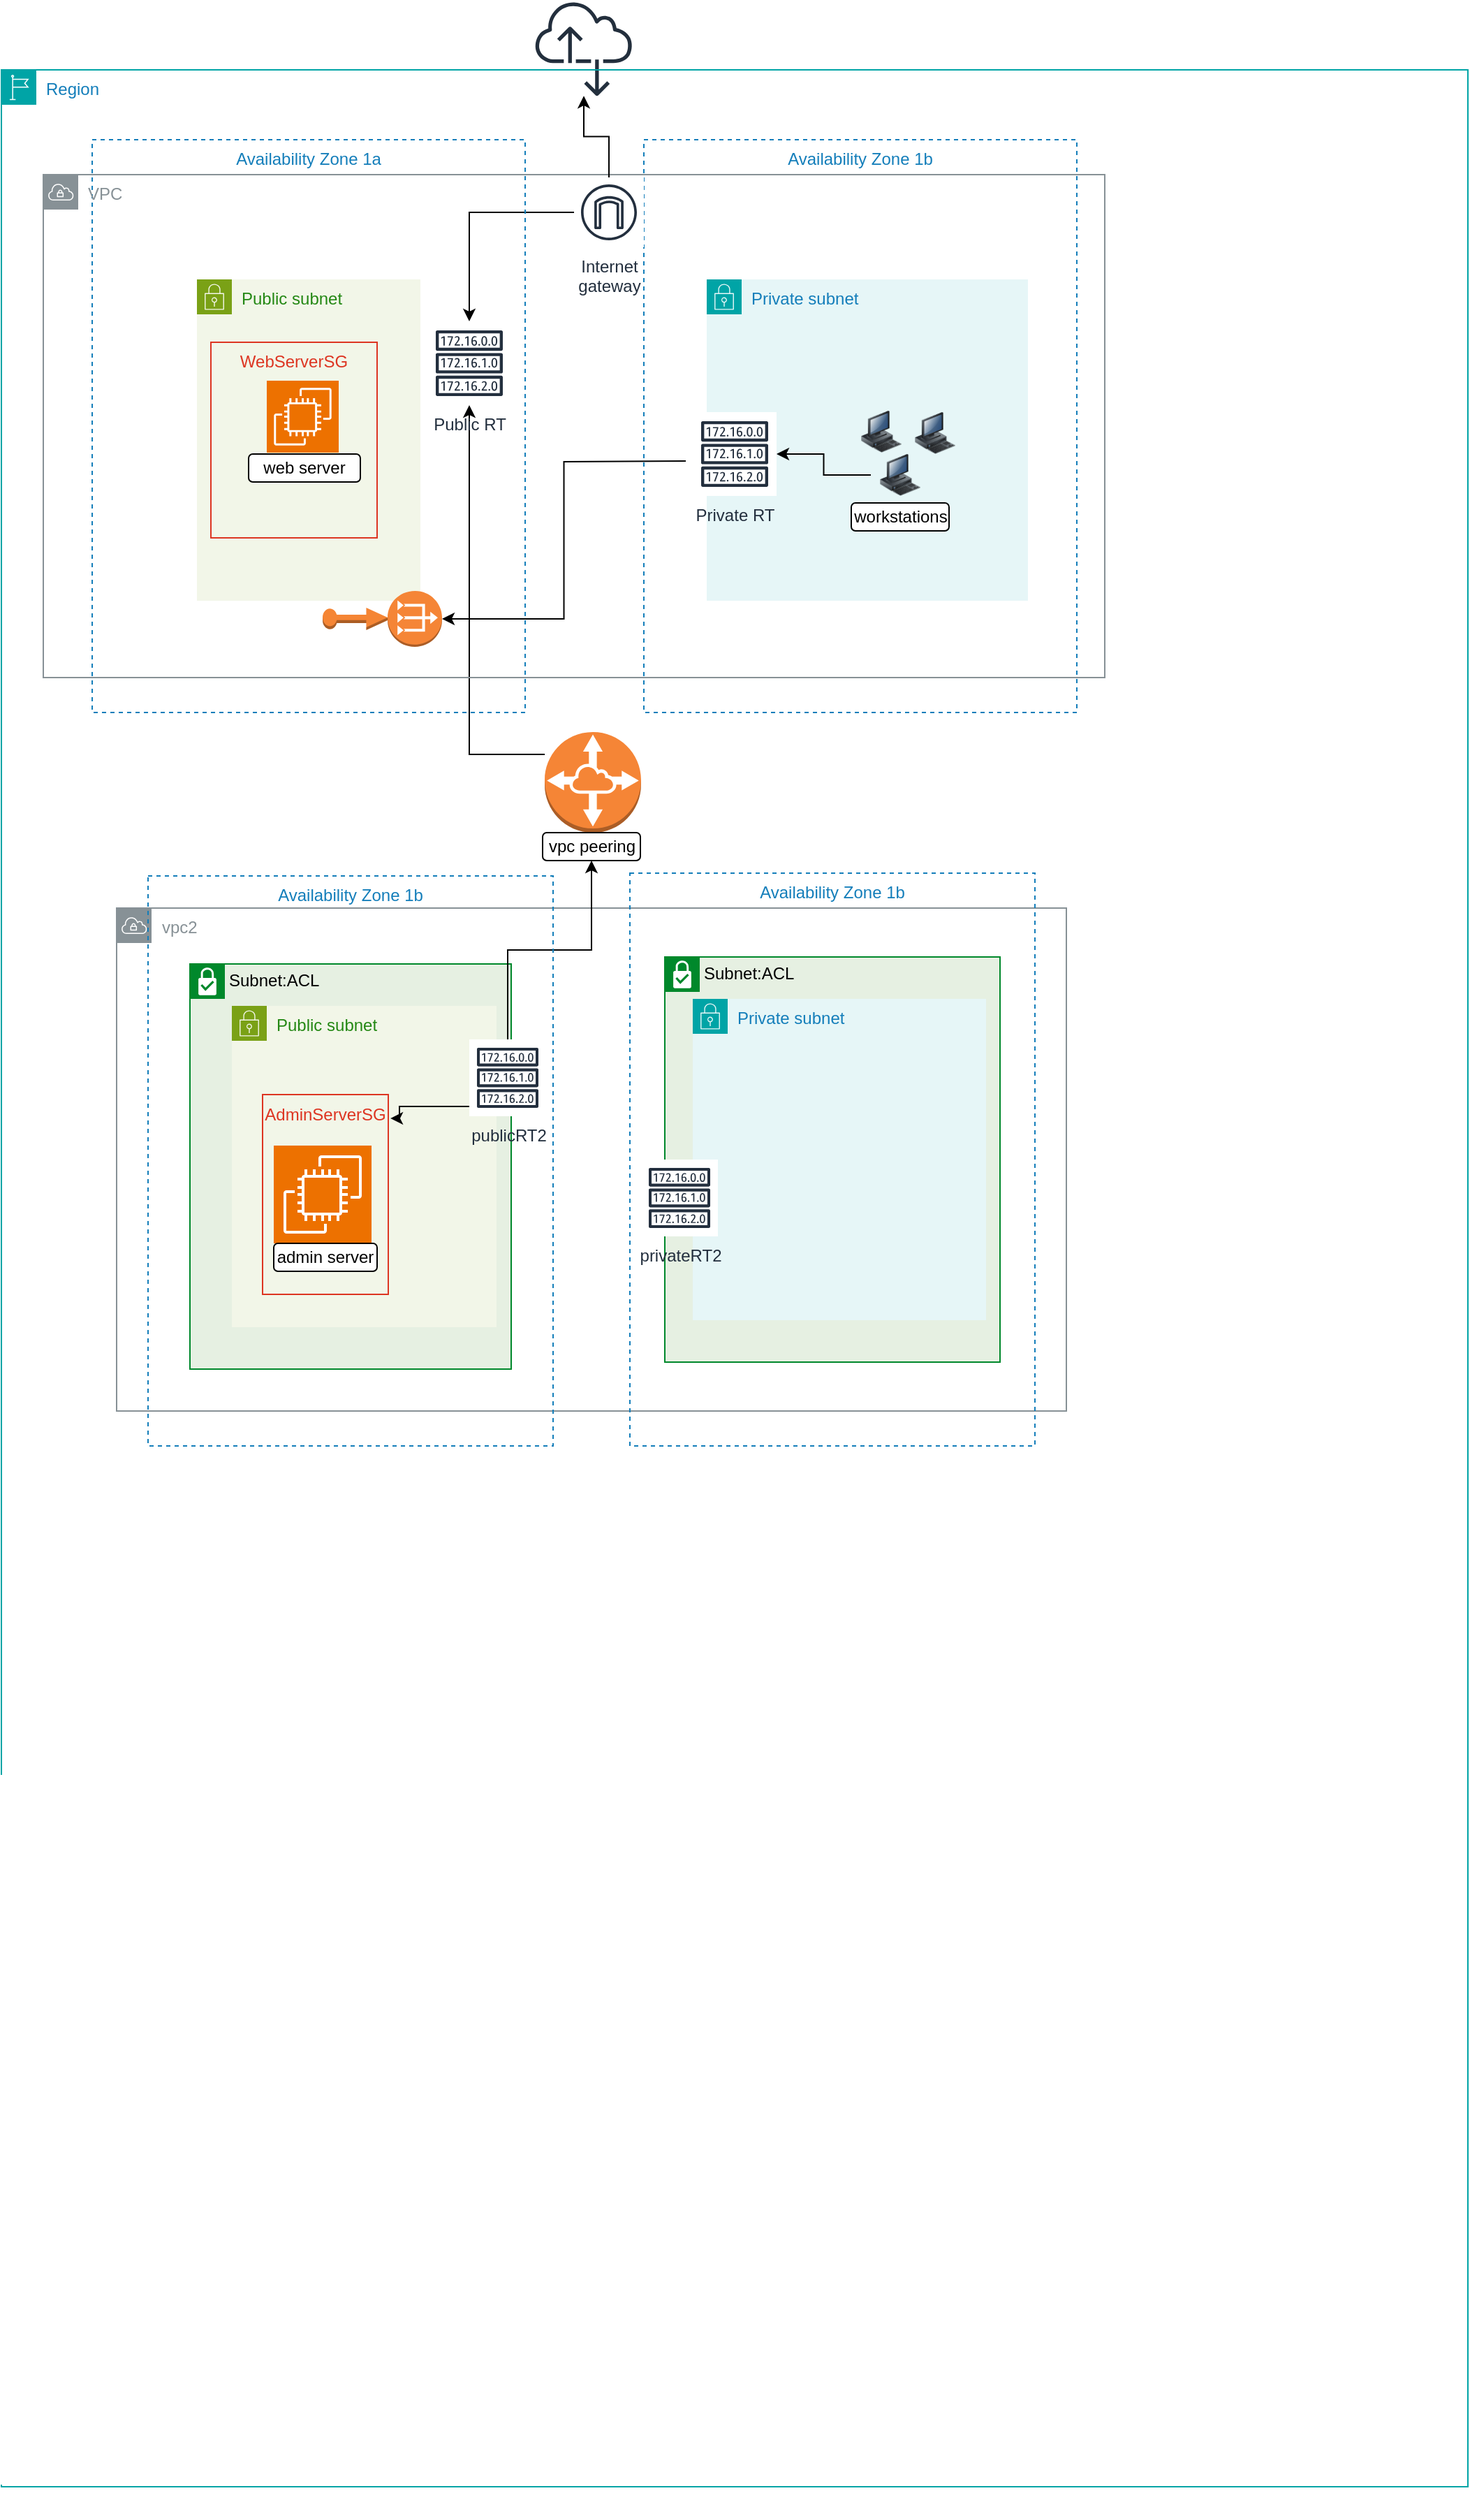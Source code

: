 <mxfile version="23.1.6" type="github">
  <diagram name="Pagina-1" id="PJHqQeVscJE3fAsvbVZz">
    <mxGraphModel dx="2704" dy="526" grid="1" gridSize="10" guides="1" tooltips="1" connect="1" arrows="1" fold="1" page="1" pageScale="1" pageWidth="827" pageHeight="1169" background="#FFFFFF" math="0" shadow="0">
      <root>
        <mxCell id="0" />
        <mxCell id="1" parent="0" />
        <mxCell id="_0UyvHpJM2_UYdEt7BVN-13" style="edgeStyle=orthogonalEdgeStyle;rounded=0;orthogonalLoop=1;jettySize=auto;html=1;exitX=0.5;exitY=1;exitDx=0;exitDy=0;" parent="1" source="_0UyvHpJM2_UYdEt7BVN-11" target="_0UyvHpJM2_UYdEt7BVN-11" edge="1">
          <mxGeometry relative="1" as="geometry" />
        </mxCell>
        <mxCell id="PVbMBeRZzMBnVaOnaRQ2-4" value="" style="sketch=0;outlineConnect=0;fontColor=#232F3E;gradientColor=none;fillColor=#232F3D;strokeColor=none;dashed=0;verticalLabelPosition=bottom;verticalAlign=top;align=center;html=1;fontSize=12;fontStyle=0;aspect=fixed;pointerEvents=1;shape=mxgraph.aws4.internet_alt2;" parent="1" vertex="1">
          <mxGeometry x="-888" y="360" width="70" height="70" as="geometry" />
        </mxCell>
        <mxCell id="_0UyvHpJM2_UYdEt7BVN-11" value="Region" style="points=[[0,0],[0.25,0],[0.5,0],[0.75,0],[1,0],[1,0.25],[1,0.5],[1,0.75],[1,1],[0.75,1],[0.5,1],[0.25,1],[0,1],[0,0.75],[0,0.5],[0,0.25]];outlineConnect=0;gradientColor=none;html=1;whiteSpace=wrap;fontSize=12;fontStyle=0;container=1;pointerEvents=0;collapsible=0;recursiveResize=0;shape=mxgraph.aws4.group;grIcon=mxgraph.aws4.group_region;strokeColor=#00A4A6;fillColor=none;verticalAlign=top;align=left;spacingLeft=30;fontColor=#147EBA;movable=0;resizable=0;rotatable=0;deletable=0;editable=0;locked=1;connectable=0;" parent="1" vertex="1">
          <mxGeometry x="-1270" y="410" width="1050" height="1730" as="geometry" />
        </mxCell>
        <mxCell id="_0UyvHpJM2_UYdEt7BVN-15" value="vpc2" style="sketch=0;outlineConnect=0;gradientColor=none;html=1;whiteSpace=wrap;fontSize=12;fontStyle=0;shape=mxgraph.aws4.group;grIcon=mxgraph.aws4.group_vpc;strokeColor=#879196;fillColor=none;verticalAlign=top;align=left;spacingLeft=30;fontColor=#879196;dashed=0;" parent="_0UyvHpJM2_UYdEt7BVN-11" vertex="1">
          <mxGeometry x="82.5" y="600" width="680" height="360" as="geometry" />
        </mxCell>
        <mxCell id="_0UyvHpJM2_UYdEt7BVN-21" value="Availability Zone 1b" style="fillColor=none;strokeColor=#147EBA;dashed=1;verticalAlign=top;fontStyle=0;fontColor=#147EBA;whiteSpace=wrap;html=1;" parent="_0UyvHpJM2_UYdEt7BVN-11" vertex="1">
          <mxGeometry x="450" y="575" width="290" height="410" as="geometry" />
        </mxCell>
        <mxCell id="Sj0KoQw-8R_YdXfJVcrg-50" value="Subnet:ACL" style="shape=mxgraph.ibm.box;prType=subnet;fontStyle=0;verticalAlign=top;align=left;spacingLeft=32;spacingTop=4;fillColor=#E6F0E2;rounded=0;whiteSpace=wrap;html=1;strokeColor=#00882B;strokeWidth=1;dashed=0;container=1;spacing=-4;collapsible=0;expand=0;recursiveResize=0;" parent="_0UyvHpJM2_UYdEt7BVN-11" vertex="1">
          <mxGeometry x="135" y="640" width="230" height="290" as="geometry" />
        </mxCell>
        <mxCell id="Sj0KoQw-8R_YdXfJVcrg-54" value="Public subnet" style="points=[[0,0],[0.25,0],[0.5,0],[0.75,0],[1,0],[1,0.25],[1,0.5],[1,0.75],[1,1],[0.75,1],[0.5,1],[0.25,1],[0,1],[0,0.75],[0,0.5],[0,0.25]];outlineConnect=0;gradientColor=none;html=1;whiteSpace=wrap;fontSize=12;fontStyle=0;container=1;pointerEvents=0;collapsible=0;recursiveResize=0;shape=mxgraph.aws4.group;grIcon=mxgraph.aws4.group_security_group;grStroke=0;strokeColor=#7AA116;fillColor=#F2F6E8;verticalAlign=top;align=left;spacingLeft=30;fontColor=#248814;dashed=0;" parent="Sj0KoQw-8R_YdXfJVcrg-50" vertex="1">
          <mxGeometry x="30" y="30" width="189.5" height="230" as="geometry" />
        </mxCell>
        <mxCell id="Sj0KoQw-8R_YdXfJVcrg-72" value="AdminServerSG" style="fillColor=none;strokeColor=#DD3522;verticalAlign=top;fontStyle=0;fontColor=#DD3522;whiteSpace=wrap;html=1;" parent="Sj0KoQw-8R_YdXfJVcrg-54" vertex="1">
          <mxGeometry x="22" y="63.5" width="90" height="143" as="geometry" />
        </mxCell>
        <mxCell id="Sj0KoQw-8R_YdXfJVcrg-69" value="" style="sketch=0;points=[[0,0,0],[0.25,0,0],[0.5,0,0],[0.75,0,0],[1,0,0],[0,1,0],[0.25,1,0],[0.5,1,0],[0.75,1,0],[1,1,0],[0,0.25,0],[0,0.5,0],[0,0.75,0],[1,0.25,0],[1,0.5,0],[1,0.75,0]];outlineConnect=0;fontColor=#232F3E;fillColor=#ED7100;strokeColor=#ffffff;dashed=0;verticalLabelPosition=bottom;verticalAlign=top;align=center;html=1;fontSize=12;fontStyle=0;aspect=fixed;shape=mxgraph.aws4.resourceIcon;resIcon=mxgraph.aws4.ec2;" parent="Sj0KoQw-8R_YdXfJVcrg-50" vertex="1">
          <mxGeometry x="60" y="130" width="70" height="70" as="geometry" />
        </mxCell>
        <mxCell id="Sj0KoQw-8R_YdXfJVcrg-16" value="admin server" style="rounded=1;whiteSpace=wrap;html=1;" parent="Sj0KoQw-8R_YdXfJVcrg-50" vertex="1">
          <mxGeometry x="60" y="200" width="74" height="20" as="geometry" />
        </mxCell>
        <mxCell id="tvfA4WCq-9B7zUjuSEb1-8" value="publicRT2" style="sketch=0;outlineConnect=0;fontColor=#232F3E;gradientColor=none;strokeColor=#232F3E;fillColor=#ffffff;dashed=0;verticalLabelPosition=bottom;verticalAlign=top;align=center;html=1;fontSize=12;fontStyle=0;aspect=fixed;shape=mxgraph.aws4.resourceIcon;resIcon=mxgraph.aws4.route_table;" parent="Sj0KoQw-8R_YdXfJVcrg-50" vertex="1">
          <mxGeometry x="200" y="54" width="55" height="55" as="geometry" />
        </mxCell>
        <mxCell id="gCW_S49EfX_7v66CaVBs-4" style="edgeStyle=orthogonalEdgeStyle;rounded=0;orthogonalLoop=1;jettySize=auto;html=1;entryX=1.017;entryY=0.119;entryDx=0;entryDy=0;entryPerimeter=0;" parent="Sj0KoQw-8R_YdXfJVcrg-50" source="tvfA4WCq-9B7zUjuSEb1-8" target="Sj0KoQw-8R_YdXfJVcrg-72" edge="1">
          <mxGeometry relative="1" as="geometry">
            <Array as="points">
              <mxPoint x="190" y="102" />
              <mxPoint x="150" y="102" />
              <mxPoint x="150" y="117" />
            </Array>
          </mxGeometry>
        </mxCell>
        <mxCell id="Sj0KoQw-8R_YdXfJVcrg-51" value="Subnet:ACL" style="shape=mxgraph.ibm.box;prType=subnet;fontStyle=0;verticalAlign=top;align=left;spacingLeft=32;spacingTop=4;fillColor=#E6F0E2;rounded=0;whiteSpace=wrap;html=1;strokeColor=#00882B;strokeWidth=1;dashed=0;container=1;spacing=-4;collapsible=0;expand=0;recursiveResize=0;" parent="_0UyvHpJM2_UYdEt7BVN-11" vertex="1">
          <mxGeometry x="475" y="635" width="240" height="290" as="geometry" />
        </mxCell>
        <mxCell id="Sj0KoQw-8R_YdXfJVcrg-52" value="Private subnet" style="points=[[0,0],[0.25,0],[0.5,0],[0.75,0],[1,0],[1,0.25],[1,0.5],[1,0.75],[1,1],[0.75,1],[0.5,1],[0.25,1],[0,1],[0,0.75],[0,0.5],[0,0.25]];outlineConnect=0;gradientColor=none;html=1;whiteSpace=wrap;fontSize=12;fontStyle=0;container=1;pointerEvents=0;collapsible=0;recursiveResize=0;shape=mxgraph.aws4.group;grIcon=mxgraph.aws4.group_security_group;grStroke=0;strokeColor=#00A4A6;fillColor=#E6F6F7;verticalAlign=top;align=left;spacingLeft=30;fontColor=#147EBA;dashed=0;" parent="Sj0KoQw-8R_YdXfJVcrg-51" vertex="1">
          <mxGeometry x="20" y="30" width="210" height="230" as="geometry" />
        </mxCell>
        <mxCell id="VpXMpqJgnysS3OqA2jy1-2" value="privateRT2" style="sketch=0;outlineConnect=0;fontColor=#232F3E;gradientColor=none;strokeColor=#232F3E;fillColor=#ffffff;dashed=0;verticalLabelPosition=bottom;verticalAlign=top;align=center;html=1;fontSize=12;fontStyle=0;aspect=fixed;shape=mxgraph.aws4.resourceIcon;resIcon=mxgraph.aws4.route_table;" parent="Sj0KoQw-8R_YdXfJVcrg-51" vertex="1">
          <mxGeometry x="-17" y="145" width="55" height="55" as="geometry" />
        </mxCell>
        <mxCell id="8tDBMUT1Fk7rWq1yRiBQ-10" style="edgeStyle=orthogonalEdgeStyle;rounded=0;orthogonalLoop=1;jettySize=auto;html=1;" edge="1" parent="_0UyvHpJM2_UYdEt7BVN-11" source="_0UyvHpJM2_UYdEt7BVN-28" target="MCkn7lFv3WwuSQ2sEobR-3">
          <mxGeometry relative="1" as="geometry">
            <mxPoint x="450" y="466" as="sourcePoint" />
            <mxPoint x="386.5" y="190" as="targetPoint" />
            <Array as="points">
              <mxPoint x="335" y="490" />
            </Array>
          </mxGeometry>
        </mxCell>
        <mxCell id="_0UyvHpJM2_UYdEt7BVN-28" value="" style="outlineConnect=0;dashed=0;verticalLabelPosition=bottom;verticalAlign=top;align=center;html=1;shape=mxgraph.aws3.vpc_peering;fillColor=#F58536;gradientColor=none;" parent="_0UyvHpJM2_UYdEt7BVN-11" vertex="1">
          <mxGeometry x="389" y="474" width="69" height="72" as="geometry" />
        </mxCell>
        <mxCell id="_0UyvHpJM2_UYdEt7BVN-19" value="Availability Zone 1b" style="fillColor=none;strokeColor=#147EBA;verticalAlign=top;fontStyle=0;fontColor=#147EBA;whiteSpace=wrap;html=1;dashed=1;" parent="_0UyvHpJM2_UYdEt7BVN-11" vertex="1">
          <mxGeometry x="460" y="50" width="310" height="410" as="geometry" />
        </mxCell>
        <mxCell id="_0UyvHpJM2_UYdEt7BVN-25" style="edgeStyle=orthogonalEdgeStyle;rounded=0;orthogonalLoop=1;jettySize=auto;html=1;entryX=1;entryY=0.5;entryDx=0;entryDy=0;entryPerimeter=0;" parent="_0UyvHpJM2_UYdEt7BVN-11" target="Sj0KoQw-8R_YdXfJVcrg-42" edge="1">
          <mxGeometry relative="1" as="geometry">
            <mxPoint x="490" y="280" as="sourcePoint" />
          </mxGeometry>
        </mxCell>
        <mxCell id="tvfA4WCq-9B7zUjuSEb1-6" style="edgeStyle=orthogonalEdgeStyle;rounded=0;orthogonalLoop=1;jettySize=auto;html=1;" parent="_0UyvHpJM2_UYdEt7BVN-11" source="PVbMBeRZzMBnVaOnaRQ2-1" target="MCkn7lFv3WwuSQ2sEobR-3" edge="1">
          <mxGeometry relative="1" as="geometry" />
        </mxCell>
        <mxCell id="PVbMBeRZzMBnVaOnaRQ2-1" value="Internet&#xa;gateway" style="sketch=0;outlineConnect=0;fontColor=#232F3E;gradientColor=none;strokeColor=#232F3E;fillColor=#ffffff;dashed=0;verticalLabelPosition=bottom;verticalAlign=top;align=center;html=1;fontSize=12;fontStyle=0;aspect=fixed;shape=mxgraph.aws4.resourceIcon;resIcon=mxgraph.aws4.internet_gateway;" parent="_0UyvHpJM2_UYdEt7BVN-11" vertex="1">
          <mxGeometry x="410" y="77" width="50" height="50" as="geometry" />
        </mxCell>
        <mxCell id="_0UyvHpJM2_UYdEt7BVN-29" value="vpc peering" style="rounded=1;whiteSpace=wrap;html=1;" parent="_0UyvHpJM2_UYdEt7BVN-11" vertex="1">
          <mxGeometry x="387.5" y="546" width="70" height="20" as="geometry" />
        </mxCell>
        <mxCell id="Y8i-JmWOrCgMs_T9cGUN-1" style="edgeStyle=orthogonalEdgeStyle;rounded=0;orthogonalLoop=1;jettySize=auto;html=1;" parent="_0UyvHpJM2_UYdEt7BVN-11" source="tvfA4WCq-9B7zUjuSEb1-8" target="_0UyvHpJM2_UYdEt7BVN-29" edge="1">
          <mxGeometry relative="1" as="geometry" />
        </mxCell>
        <mxCell id="Y8i-JmWOrCgMs_T9cGUN-2" value="Availability Zone 1b" style="fillColor=none;strokeColor=#147EBA;dashed=1;verticalAlign=top;fontStyle=0;fontColor=#147EBA;whiteSpace=wrap;html=1;" parent="_0UyvHpJM2_UYdEt7BVN-11" vertex="1">
          <mxGeometry x="105" y="577" width="290" height="408" as="geometry" />
        </mxCell>
        <mxCell id="MCkn7lFv3WwuSQ2sEobR-3" value="Public RT" style="sketch=0;outlineConnect=0;fontColor=#232F3E;gradientColor=none;strokeColor=#232F3E;fillColor=#ffffff;dashed=0;verticalLabelPosition=bottom;verticalAlign=top;align=center;html=1;fontSize=12;fontStyle=0;aspect=fixed;shape=mxgraph.aws4.resourceIcon;resIcon=mxgraph.aws4.route_table;" parent="_0UyvHpJM2_UYdEt7BVN-11" vertex="1">
          <mxGeometry x="305" y="180" width="60" height="60" as="geometry" />
        </mxCell>
        <mxCell id="Sj0KoQw-8R_YdXfJVcrg-53" value="Public subnet" style="points=[[0,0],[0.25,0],[0.5,0],[0.75,0],[1,0],[1,0.25],[1,0.5],[1,0.75],[1,1],[0.75,1],[0.5,1],[0.25,1],[0,1],[0,0.75],[0,0.5],[0,0.25]];outlineConnect=0;gradientColor=none;html=1;whiteSpace=wrap;fontSize=12;fontStyle=0;container=1;pointerEvents=0;collapsible=0;recursiveResize=0;shape=mxgraph.aws4.group;grIcon=mxgraph.aws4.group_security_group;grStroke=0;strokeColor=#7AA116;fillColor=#F2F6E8;verticalAlign=top;align=left;spacingLeft=30;fontColor=#248814;dashed=0;" parent="_0UyvHpJM2_UYdEt7BVN-11" vertex="1">
          <mxGeometry x="140" y="150" width="160" height="230" as="geometry" />
        </mxCell>
        <mxCell id="Sj0KoQw-8R_YdXfJVcrg-14" value="web server" style="rounded=1;whiteSpace=wrap;html=1;" parent="Sj0KoQw-8R_YdXfJVcrg-53" vertex="1">
          <mxGeometry x="37" y="125" width="80" height="20" as="geometry" />
        </mxCell>
        <mxCell id="Sj0KoQw-8R_YdXfJVcrg-42" value="" style="outlineConnect=0;dashed=0;verticalLabelPosition=bottom;verticalAlign=top;align=center;html=1;shape=mxgraph.aws3.vpc_nat_gateway;fillColor=#F58536;gradientColor=none;" parent="_0UyvHpJM2_UYdEt7BVN-11" vertex="1">
          <mxGeometry x="276.5" y="373" width="39" height="40" as="geometry" />
        </mxCell>
        <mxCell id="Sj0KoQw-8R_YdXfJVcrg-73" value="WebServerSG" style="fillColor=none;strokeColor=#DD3522;verticalAlign=top;fontStyle=0;fontColor=#DD3522;whiteSpace=wrap;html=1;" parent="_0UyvHpJM2_UYdEt7BVN-11" vertex="1">
          <mxGeometry x="150" y="195" width="119" height="140" as="geometry" />
        </mxCell>
        <mxCell id="Sj0KoQw-8R_YdXfJVcrg-65" value="" style="sketch=0;points=[[0,0,0],[0.25,0,0],[0.5,0,0],[0.75,0,0],[1,0,0],[0,1,0],[0.25,1,0],[0.5,1,0],[0.75,1,0],[1,1,0],[0,0.25,0],[0,0.5,0],[0,0.75,0],[1,0.25,0],[1,0.5,0],[1,0.75,0]];outlineConnect=0;fontColor=#232F3E;fillColor=#ED7100;strokeColor=#ffffff;dashed=0;verticalLabelPosition=bottom;verticalAlign=top;align=center;html=1;fontSize=12;fontStyle=0;aspect=fixed;shape=mxgraph.aws4.resourceIcon;resIcon=mxgraph.aws4.ec2;" parent="_0UyvHpJM2_UYdEt7BVN-11" vertex="1">
          <mxGeometry x="190" y="222.5" width="51.5" height="51.5" as="geometry" />
        </mxCell>
        <mxCell id="nFN0qH9Q3qQGWHZ8weUC-7" value="Private subnet" style="points=[[0,0],[0.25,0],[0.5,0],[0.75,0],[1,0],[1,0.25],[1,0.5],[1,0.75],[1,1],[0.75,1],[0.5,1],[0.25,1],[0,1],[0,0.75],[0,0.5],[0,0.25]];outlineConnect=0;gradientColor=none;html=1;whiteSpace=wrap;fontSize=12;fontStyle=0;container=1;pointerEvents=0;collapsible=0;recursiveResize=0;shape=mxgraph.aws4.group;grIcon=mxgraph.aws4.group_security_group;grStroke=0;strokeColor=#00A4A6;fillColor=#E6F6F7;verticalAlign=top;align=left;spacingLeft=30;fontColor=#147EBA;dashed=0;" parent="_0UyvHpJM2_UYdEt7BVN-11" vertex="1">
          <mxGeometry x="505" y="150" width="230" height="230" as="geometry" />
        </mxCell>
        <mxCell id="Sj0KoQw-8R_YdXfJVcrg-7" value="" style="image;html=1;image=img/lib/clip_art/computers/Workstation_128x128.png" parent="nFN0qH9Q3qQGWHZ8weUC-7" vertex="1">
          <mxGeometry x="143.5" y="95" width="40" height="30" as="geometry" />
        </mxCell>
        <mxCell id="Sj0KoQw-8R_YdXfJVcrg-6" value="" style="image;html=1;image=img/lib/clip_art/computers/Workstation_128x128.png" parent="nFN0qH9Q3qQGWHZ8weUC-7" vertex="1">
          <mxGeometry x="117.5" y="125" width="42" height="30" as="geometry" />
        </mxCell>
        <mxCell id="Sj0KoQw-8R_YdXfJVcrg-17" value="workstations" style="rounded=1;whiteSpace=wrap;html=1;" parent="nFN0qH9Q3qQGWHZ8weUC-7" vertex="1">
          <mxGeometry x="103.5" y="160" width="70" height="20" as="geometry" />
        </mxCell>
        <mxCell id="_0UyvHpJM2_UYdEt7BVN-24" style="edgeStyle=orthogonalEdgeStyle;rounded=0;orthogonalLoop=1;jettySize=auto;html=1;exitX=0.5;exitY=1;exitDx=0;exitDy=0;" parent="nFN0qH9Q3qQGWHZ8weUC-7" source="Sj0KoQw-8R_YdXfJVcrg-17" target="Sj0KoQw-8R_YdXfJVcrg-17" edge="1">
          <mxGeometry relative="1" as="geometry" />
        </mxCell>
        <mxCell id="Sj0KoQw-8R_YdXfJVcrg-8" value="" style="image;html=1;image=img/lib/clip_art/computers/Workstation_128x128.png" parent="_0UyvHpJM2_UYdEt7BVN-11" vertex="1">
          <mxGeometry x="615" y="244" width="30" height="30" as="geometry" />
        </mxCell>
        <mxCell id="VpXMpqJgnysS3OqA2jy1-3" value="Private RT" style="sketch=0;outlineConnect=0;fontColor=#232F3E;gradientColor=none;strokeColor=#232F3E;fillColor=#ffffff;dashed=0;verticalLabelPosition=bottom;verticalAlign=top;align=center;html=1;fontSize=12;fontStyle=0;aspect=fixed;shape=mxgraph.aws4.resourceIcon;resIcon=mxgraph.aws4.route_table;" parent="_0UyvHpJM2_UYdEt7BVN-11" vertex="1">
          <mxGeometry x="495" y="245" width="60" height="60" as="geometry" />
        </mxCell>
        <mxCell id="PVbMBeRZzMBnVaOnaRQ2-7" style="edgeStyle=orthogonalEdgeStyle;rounded=0;orthogonalLoop=1;jettySize=auto;html=1;" parent="_0UyvHpJM2_UYdEt7BVN-11" source="Sj0KoQw-8R_YdXfJVcrg-6" target="VpXMpqJgnysS3OqA2jy1-3" edge="1">
          <mxGeometry relative="1" as="geometry" />
        </mxCell>
        <mxCell id="MCkn7lFv3WwuSQ2sEobR-1" value="" style="outlineConnect=0;dashed=0;verticalLabelPosition=bottom;verticalAlign=top;align=center;html=1;shape=mxgraph.aws3.elastic_ip;fillColor=#F58534;gradientColor=none;" parent="_0UyvHpJM2_UYdEt7BVN-11" vertex="1">
          <mxGeometry x="230" y="385" width="46.5" height="16" as="geometry" />
        </mxCell>
        <mxCell id="_0UyvHpJM2_UYdEt7BVN-17" value="Availability Zone 1a" style="fillColor=none;strokeColor=#147EBA;verticalAlign=top;fontStyle=0;fontColor=#147EBA;whiteSpace=wrap;html=1;dashed=1;movable=1;resizable=1;rotatable=1;deletable=1;editable=1;locked=0;connectable=1;" parent="_0UyvHpJM2_UYdEt7BVN-11" vertex="1">
          <mxGeometry x="65" y="50" width="310" height="410" as="geometry" />
        </mxCell>
        <mxCell id="_0UyvHpJM2_UYdEt7BVN-14" value="VPC" style="sketch=0;outlineConnect=0;gradientColor=none;html=1;whiteSpace=wrap;fontSize=12;fontStyle=0;shape=mxgraph.aws4.group;grIcon=mxgraph.aws4.group_vpc;strokeColor=#879196;fillColor=none;verticalAlign=top;align=left;spacingLeft=30;fontColor=#879196;dashed=0;movable=0;resizable=0;rotatable=0;deletable=0;editable=0;locked=1;connectable=0;" parent="_0UyvHpJM2_UYdEt7BVN-11" vertex="1">
          <mxGeometry x="30" y="75" width="760" height="360" as="geometry" />
        </mxCell>
        <mxCell id="r2skP4YST0uJ2uLN2XHx-3" style="edgeStyle=orthogonalEdgeStyle;rounded=0;orthogonalLoop=1;jettySize=auto;html=1;" parent="1" source="PVbMBeRZzMBnVaOnaRQ2-1" target="PVbMBeRZzMBnVaOnaRQ2-4" edge="1">
          <mxGeometry relative="1" as="geometry" />
        </mxCell>
      </root>
    </mxGraphModel>
  </diagram>
</mxfile>
